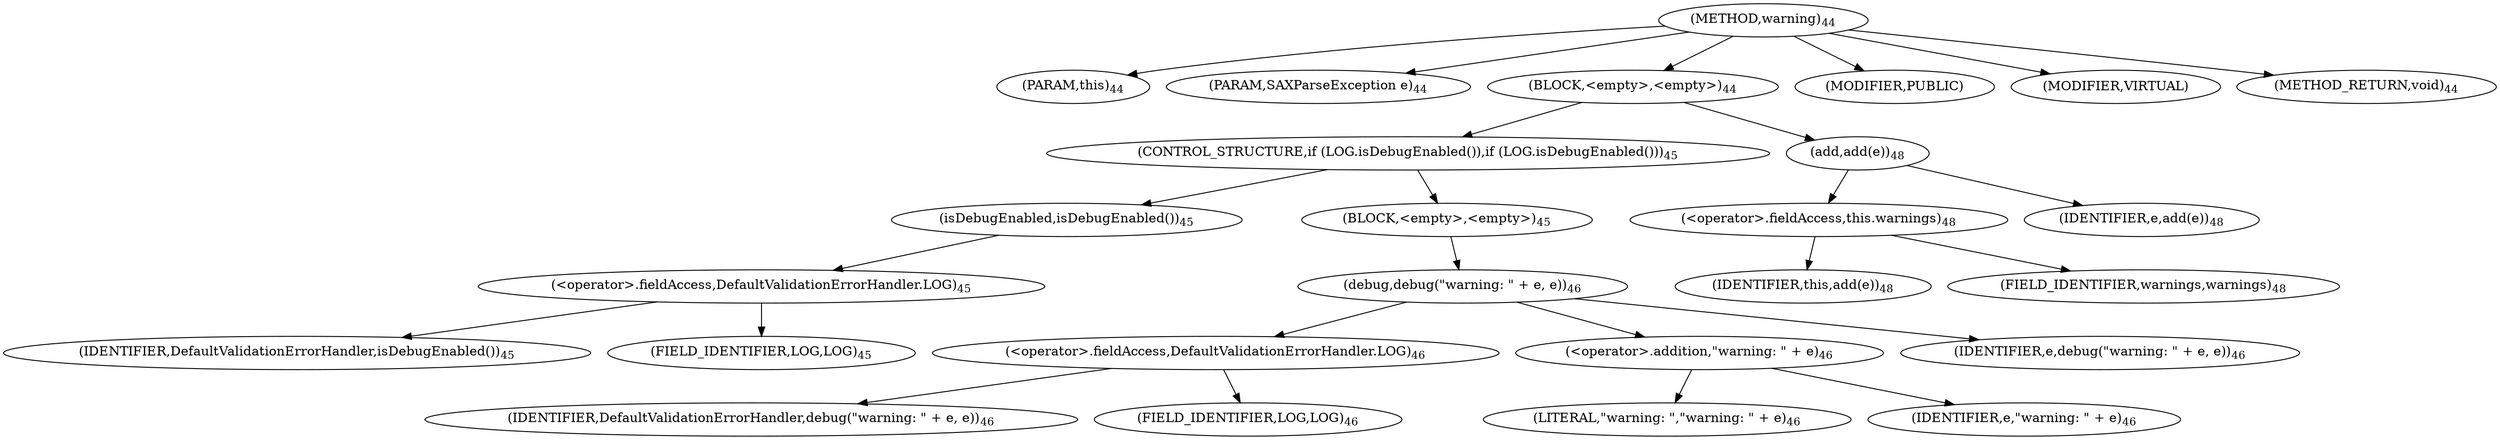 digraph "warning" {  
"37" [label = <(METHOD,warning)<SUB>44</SUB>> ]
"38" [label = <(PARAM,this)<SUB>44</SUB>> ]
"39" [label = <(PARAM,SAXParseException e)<SUB>44</SUB>> ]
"40" [label = <(BLOCK,&lt;empty&gt;,&lt;empty&gt;)<SUB>44</SUB>> ]
"41" [label = <(CONTROL_STRUCTURE,if (LOG.isDebugEnabled()),if (LOG.isDebugEnabled()))<SUB>45</SUB>> ]
"42" [label = <(isDebugEnabled,isDebugEnabled())<SUB>45</SUB>> ]
"43" [label = <(&lt;operator&gt;.fieldAccess,DefaultValidationErrorHandler.LOG)<SUB>45</SUB>> ]
"44" [label = <(IDENTIFIER,DefaultValidationErrorHandler,isDebugEnabled())<SUB>45</SUB>> ]
"45" [label = <(FIELD_IDENTIFIER,LOG,LOG)<SUB>45</SUB>> ]
"46" [label = <(BLOCK,&lt;empty&gt;,&lt;empty&gt;)<SUB>45</SUB>> ]
"47" [label = <(debug,debug(&quot;warning: &quot; + e, e))<SUB>46</SUB>> ]
"48" [label = <(&lt;operator&gt;.fieldAccess,DefaultValidationErrorHandler.LOG)<SUB>46</SUB>> ]
"49" [label = <(IDENTIFIER,DefaultValidationErrorHandler,debug(&quot;warning: &quot; + e, e))<SUB>46</SUB>> ]
"50" [label = <(FIELD_IDENTIFIER,LOG,LOG)<SUB>46</SUB>> ]
"51" [label = <(&lt;operator&gt;.addition,&quot;warning: &quot; + e)<SUB>46</SUB>> ]
"52" [label = <(LITERAL,&quot;warning: &quot;,&quot;warning: &quot; + e)<SUB>46</SUB>> ]
"53" [label = <(IDENTIFIER,e,&quot;warning: &quot; + e)<SUB>46</SUB>> ]
"54" [label = <(IDENTIFIER,e,debug(&quot;warning: &quot; + e, e))<SUB>46</SUB>> ]
"55" [label = <(add,add(e))<SUB>48</SUB>> ]
"56" [label = <(&lt;operator&gt;.fieldAccess,this.warnings)<SUB>48</SUB>> ]
"57" [label = <(IDENTIFIER,this,add(e))<SUB>48</SUB>> ]
"58" [label = <(FIELD_IDENTIFIER,warnings,warnings)<SUB>48</SUB>> ]
"59" [label = <(IDENTIFIER,e,add(e))<SUB>48</SUB>> ]
"60" [label = <(MODIFIER,PUBLIC)> ]
"61" [label = <(MODIFIER,VIRTUAL)> ]
"62" [label = <(METHOD_RETURN,void)<SUB>44</SUB>> ]
  "37" -> "38" 
  "37" -> "39" 
  "37" -> "40" 
  "37" -> "60" 
  "37" -> "61" 
  "37" -> "62" 
  "40" -> "41" 
  "40" -> "55" 
  "41" -> "42" 
  "41" -> "46" 
  "42" -> "43" 
  "43" -> "44" 
  "43" -> "45" 
  "46" -> "47" 
  "47" -> "48" 
  "47" -> "51" 
  "47" -> "54" 
  "48" -> "49" 
  "48" -> "50" 
  "51" -> "52" 
  "51" -> "53" 
  "55" -> "56" 
  "55" -> "59" 
  "56" -> "57" 
  "56" -> "58" 
}
